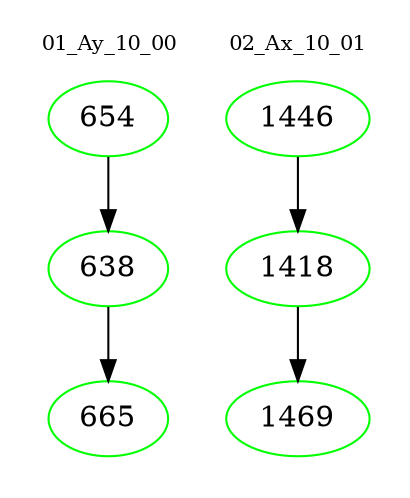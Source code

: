 digraph{
subgraph cluster_0 {
color = white
label = "01_Ay_10_00";
fontsize=10;
T0_654 [label="654", color="green"]
T0_654 -> T0_638 [color="black"]
T0_638 [label="638", color="green"]
T0_638 -> T0_665 [color="black"]
T0_665 [label="665", color="green"]
}
subgraph cluster_1 {
color = white
label = "02_Ax_10_01";
fontsize=10;
T1_1446 [label="1446", color="green"]
T1_1446 -> T1_1418 [color="black"]
T1_1418 [label="1418", color="green"]
T1_1418 -> T1_1469 [color="black"]
T1_1469 [label="1469", color="green"]
}
}
